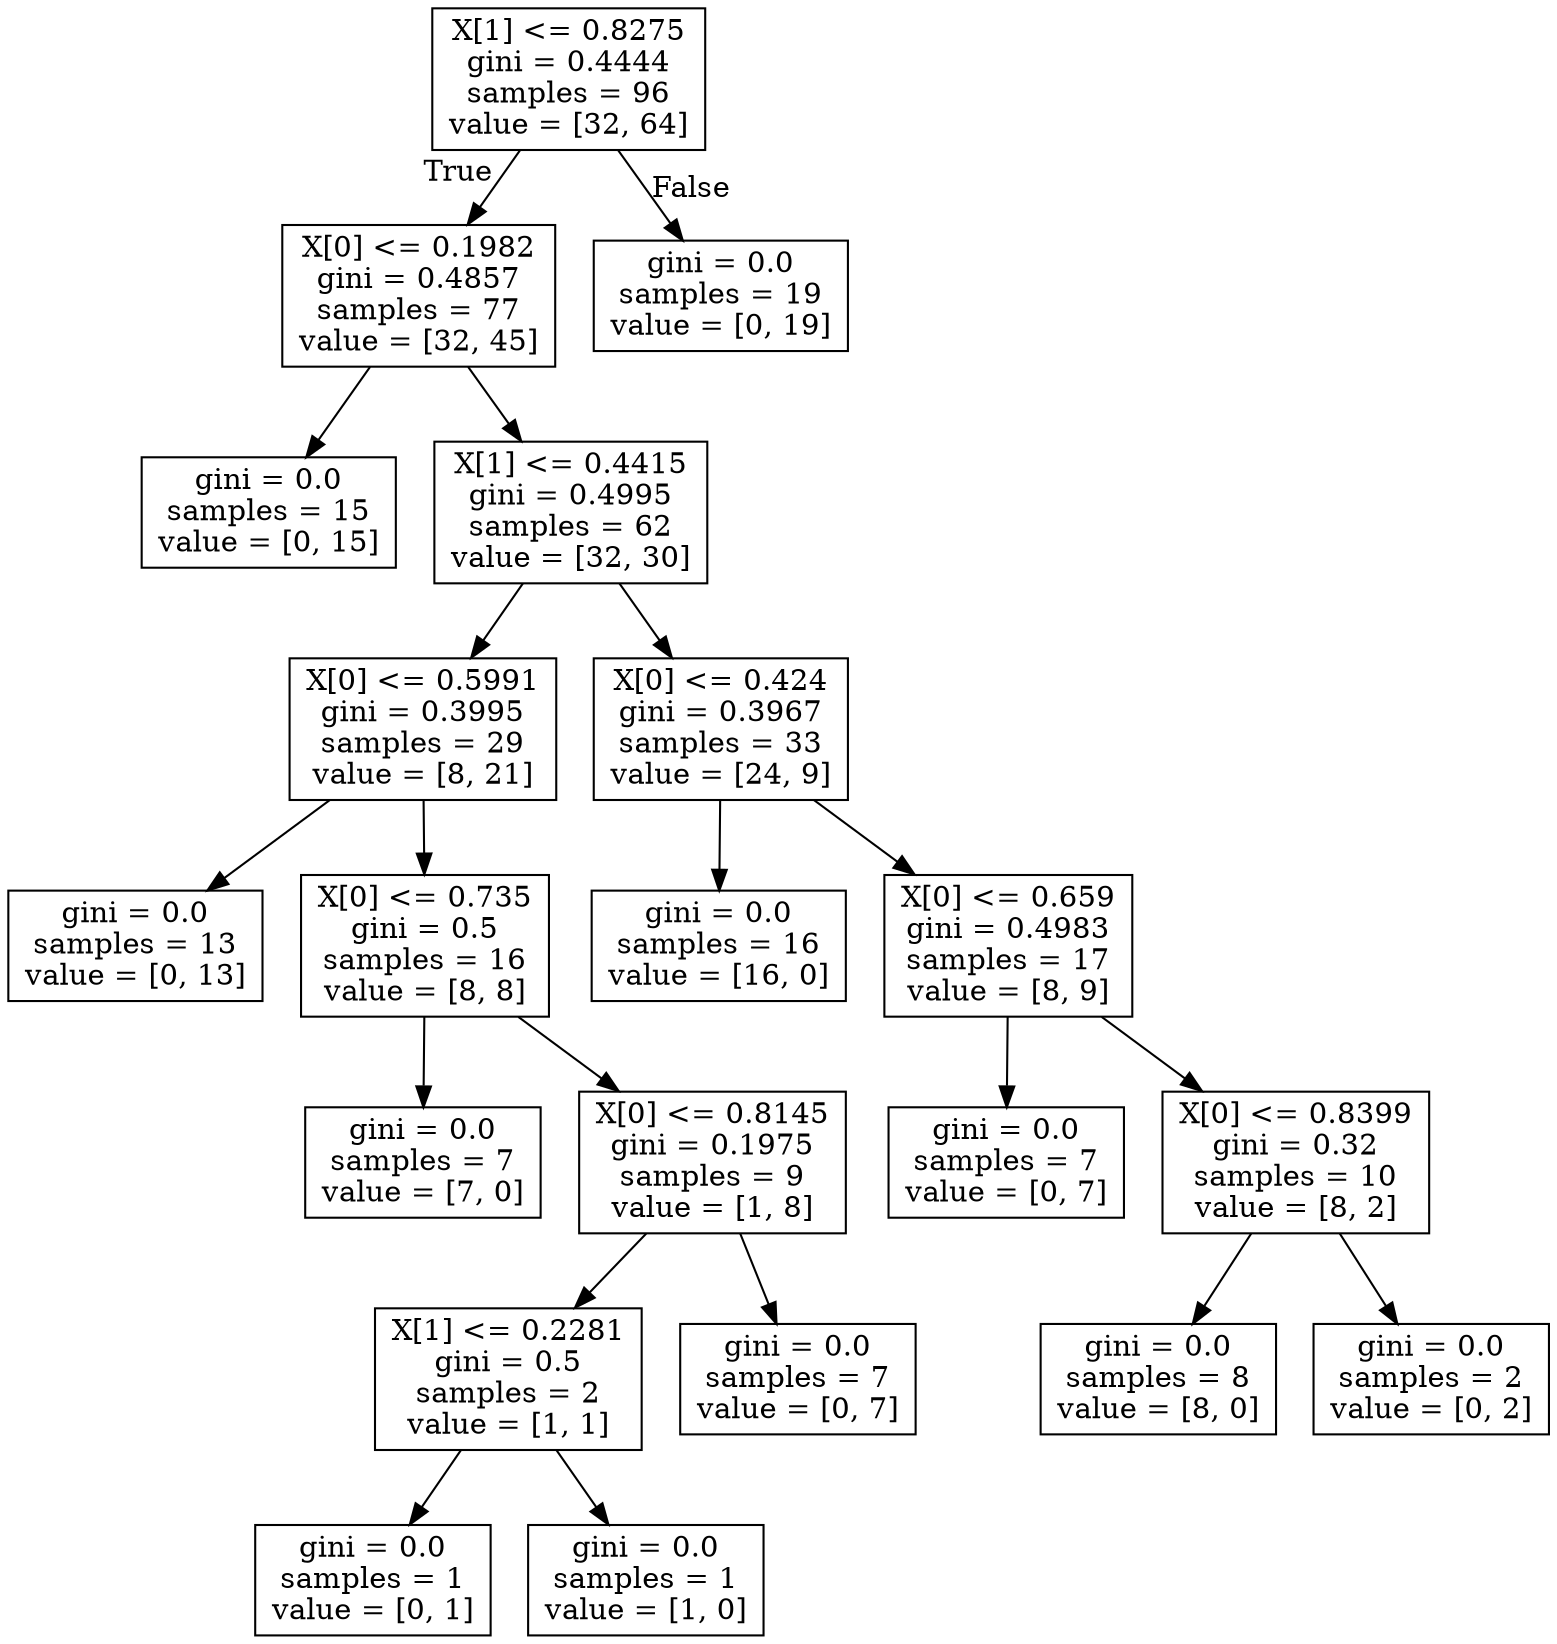 digraph Tree {
node [shape=box] ;
0 [label="X[1] <= 0.8275\ngini = 0.4444\nsamples = 96\nvalue = [32, 64]"] ;
1 [label="X[0] <= 0.1982\ngini = 0.4857\nsamples = 77\nvalue = [32, 45]"] ;
0 -> 1 [labeldistance=2.5, labelangle=45, headlabel="True"] ;
2 [label="gini = 0.0\nsamples = 15\nvalue = [0, 15]"] ;
1 -> 2 ;
3 [label="X[1] <= 0.4415\ngini = 0.4995\nsamples = 62\nvalue = [32, 30]"] ;
1 -> 3 ;
4 [label="X[0] <= 0.5991\ngini = 0.3995\nsamples = 29\nvalue = [8, 21]"] ;
3 -> 4 ;
5 [label="gini = 0.0\nsamples = 13\nvalue = [0, 13]"] ;
4 -> 5 ;
6 [label="X[0] <= 0.735\ngini = 0.5\nsamples = 16\nvalue = [8, 8]"] ;
4 -> 6 ;
7 [label="gini = 0.0\nsamples = 7\nvalue = [7, 0]"] ;
6 -> 7 ;
8 [label="X[0] <= 0.8145\ngini = 0.1975\nsamples = 9\nvalue = [1, 8]"] ;
6 -> 8 ;
9 [label="X[1] <= 0.2281\ngini = 0.5\nsamples = 2\nvalue = [1, 1]"] ;
8 -> 9 ;
10 [label="gini = 0.0\nsamples = 1\nvalue = [0, 1]"] ;
9 -> 10 ;
11 [label="gini = 0.0\nsamples = 1\nvalue = [1, 0]"] ;
9 -> 11 ;
12 [label="gini = 0.0\nsamples = 7\nvalue = [0, 7]"] ;
8 -> 12 ;
13 [label="X[0] <= 0.424\ngini = 0.3967\nsamples = 33\nvalue = [24, 9]"] ;
3 -> 13 ;
14 [label="gini = 0.0\nsamples = 16\nvalue = [16, 0]"] ;
13 -> 14 ;
15 [label="X[0] <= 0.659\ngini = 0.4983\nsamples = 17\nvalue = [8, 9]"] ;
13 -> 15 ;
16 [label="gini = 0.0\nsamples = 7\nvalue = [0, 7]"] ;
15 -> 16 ;
17 [label="X[0] <= 0.8399\ngini = 0.32\nsamples = 10\nvalue = [8, 2]"] ;
15 -> 17 ;
18 [label="gini = 0.0\nsamples = 8\nvalue = [8, 0]"] ;
17 -> 18 ;
19 [label="gini = 0.0\nsamples = 2\nvalue = [0, 2]"] ;
17 -> 19 ;
20 [label="gini = 0.0\nsamples = 19\nvalue = [0, 19]"] ;
0 -> 20 [labeldistance=2.5, labelangle=-45, headlabel="False"] ;
}